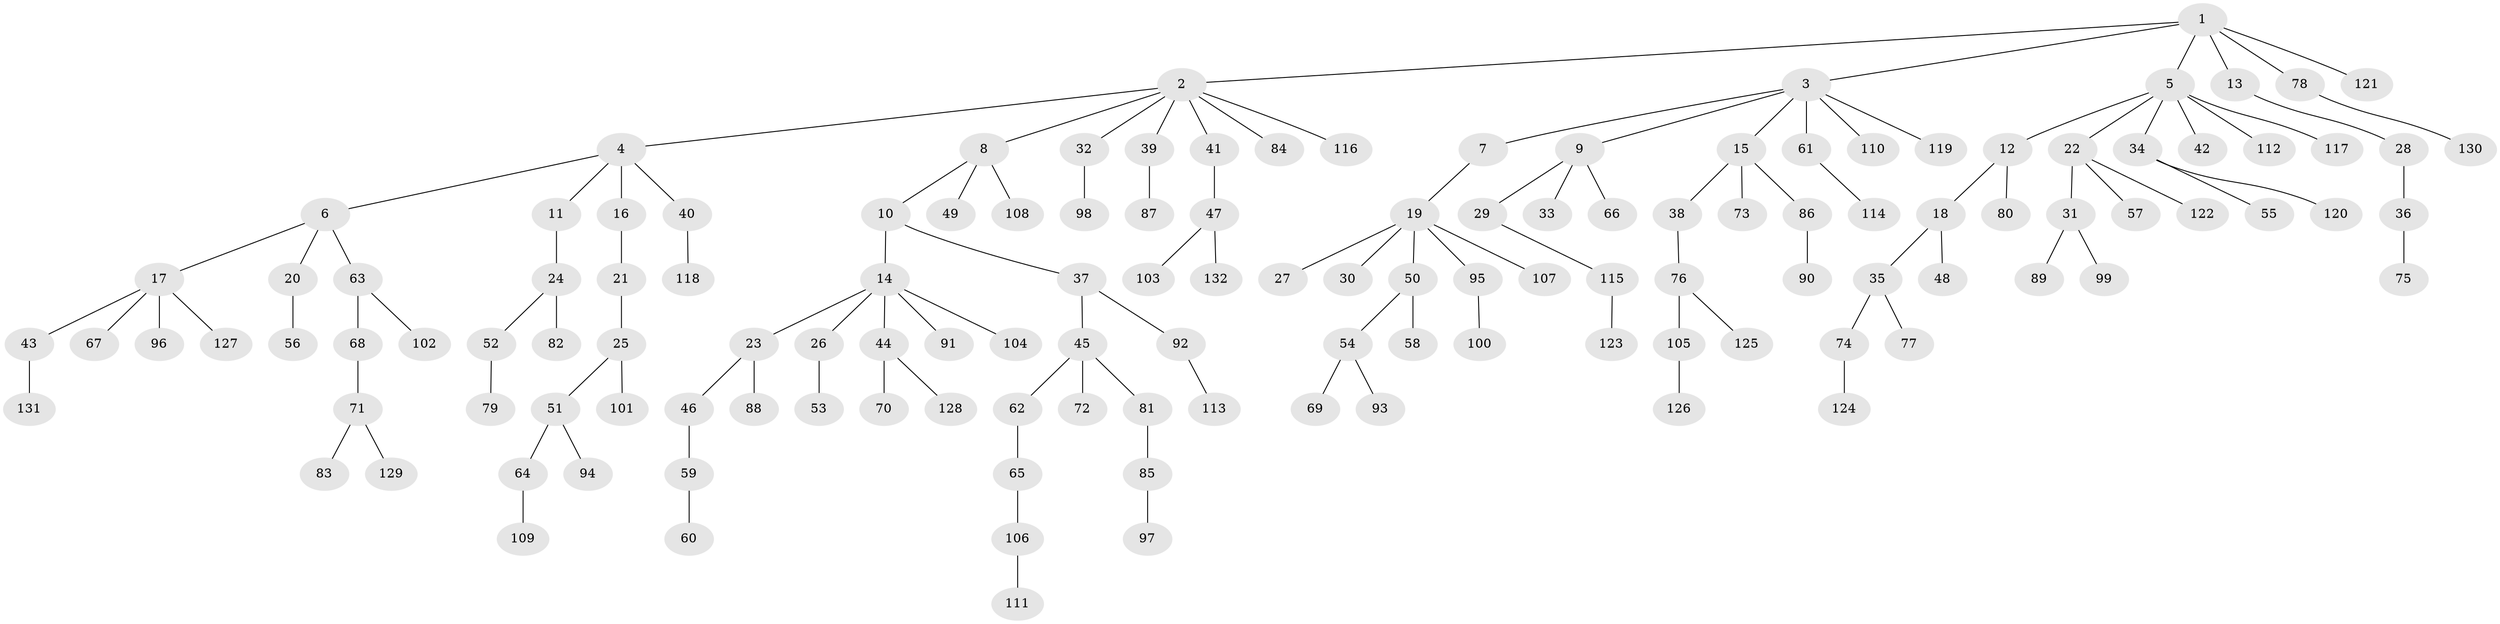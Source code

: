 // coarse degree distribution, {5: 0.03296703296703297, 7: 0.02197802197802198, 6: 0.02197802197802198, 4: 0.054945054945054944, 2: 0.24175824175824176, 3: 0.0989010989010989, 1: 0.5274725274725275}
// Generated by graph-tools (version 1.1) at 2025/42/03/06/25 10:42:05]
// undirected, 132 vertices, 131 edges
graph export_dot {
graph [start="1"]
  node [color=gray90,style=filled];
  1;
  2;
  3;
  4;
  5;
  6;
  7;
  8;
  9;
  10;
  11;
  12;
  13;
  14;
  15;
  16;
  17;
  18;
  19;
  20;
  21;
  22;
  23;
  24;
  25;
  26;
  27;
  28;
  29;
  30;
  31;
  32;
  33;
  34;
  35;
  36;
  37;
  38;
  39;
  40;
  41;
  42;
  43;
  44;
  45;
  46;
  47;
  48;
  49;
  50;
  51;
  52;
  53;
  54;
  55;
  56;
  57;
  58;
  59;
  60;
  61;
  62;
  63;
  64;
  65;
  66;
  67;
  68;
  69;
  70;
  71;
  72;
  73;
  74;
  75;
  76;
  77;
  78;
  79;
  80;
  81;
  82;
  83;
  84;
  85;
  86;
  87;
  88;
  89;
  90;
  91;
  92;
  93;
  94;
  95;
  96;
  97;
  98;
  99;
  100;
  101;
  102;
  103;
  104;
  105;
  106;
  107;
  108;
  109;
  110;
  111;
  112;
  113;
  114;
  115;
  116;
  117;
  118;
  119;
  120;
  121;
  122;
  123;
  124;
  125;
  126;
  127;
  128;
  129;
  130;
  131;
  132;
  1 -- 2;
  1 -- 3;
  1 -- 5;
  1 -- 13;
  1 -- 78;
  1 -- 121;
  2 -- 4;
  2 -- 8;
  2 -- 32;
  2 -- 39;
  2 -- 41;
  2 -- 84;
  2 -- 116;
  3 -- 7;
  3 -- 9;
  3 -- 15;
  3 -- 61;
  3 -- 110;
  3 -- 119;
  4 -- 6;
  4 -- 11;
  4 -- 16;
  4 -- 40;
  5 -- 12;
  5 -- 22;
  5 -- 34;
  5 -- 42;
  5 -- 112;
  5 -- 117;
  6 -- 17;
  6 -- 20;
  6 -- 63;
  7 -- 19;
  8 -- 10;
  8 -- 49;
  8 -- 108;
  9 -- 29;
  9 -- 33;
  9 -- 66;
  10 -- 14;
  10 -- 37;
  11 -- 24;
  12 -- 18;
  12 -- 80;
  13 -- 28;
  14 -- 23;
  14 -- 26;
  14 -- 44;
  14 -- 91;
  14 -- 104;
  15 -- 38;
  15 -- 73;
  15 -- 86;
  16 -- 21;
  17 -- 43;
  17 -- 67;
  17 -- 96;
  17 -- 127;
  18 -- 35;
  18 -- 48;
  19 -- 27;
  19 -- 30;
  19 -- 50;
  19 -- 95;
  19 -- 107;
  20 -- 56;
  21 -- 25;
  22 -- 31;
  22 -- 57;
  22 -- 122;
  23 -- 46;
  23 -- 88;
  24 -- 52;
  24 -- 82;
  25 -- 51;
  25 -- 101;
  26 -- 53;
  28 -- 36;
  29 -- 115;
  31 -- 89;
  31 -- 99;
  32 -- 98;
  34 -- 55;
  34 -- 120;
  35 -- 74;
  35 -- 77;
  36 -- 75;
  37 -- 45;
  37 -- 92;
  38 -- 76;
  39 -- 87;
  40 -- 118;
  41 -- 47;
  43 -- 131;
  44 -- 70;
  44 -- 128;
  45 -- 62;
  45 -- 72;
  45 -- 81;
  46 -- 59;
  47 -- 103;
  47 -- 132;
  50 -- 54;
  50 -- 58;
  51 -- 64;
  51 -- 94;
  52 -- 79;
  54 -- 69;
  54 -- 93;
  59 -- 60;
  61 -- 114;
  62 -- 65;
  63 -- 68;
  63 -- 102;
  64 -- 109;
  65 -- 106;
  68 -- 71;
  71 -- 83;
  71 -- 129;
  74 -- 124;
  76 -- 105;
  76 -- 125;
  78 -- 130;
  81 -- 85;
  85 -- 97;
  86 -- 90;
  92 -- 113;
  95 -- 100;
  105 -- 126;
  106 -- 111;
  115 -- 123;
}
